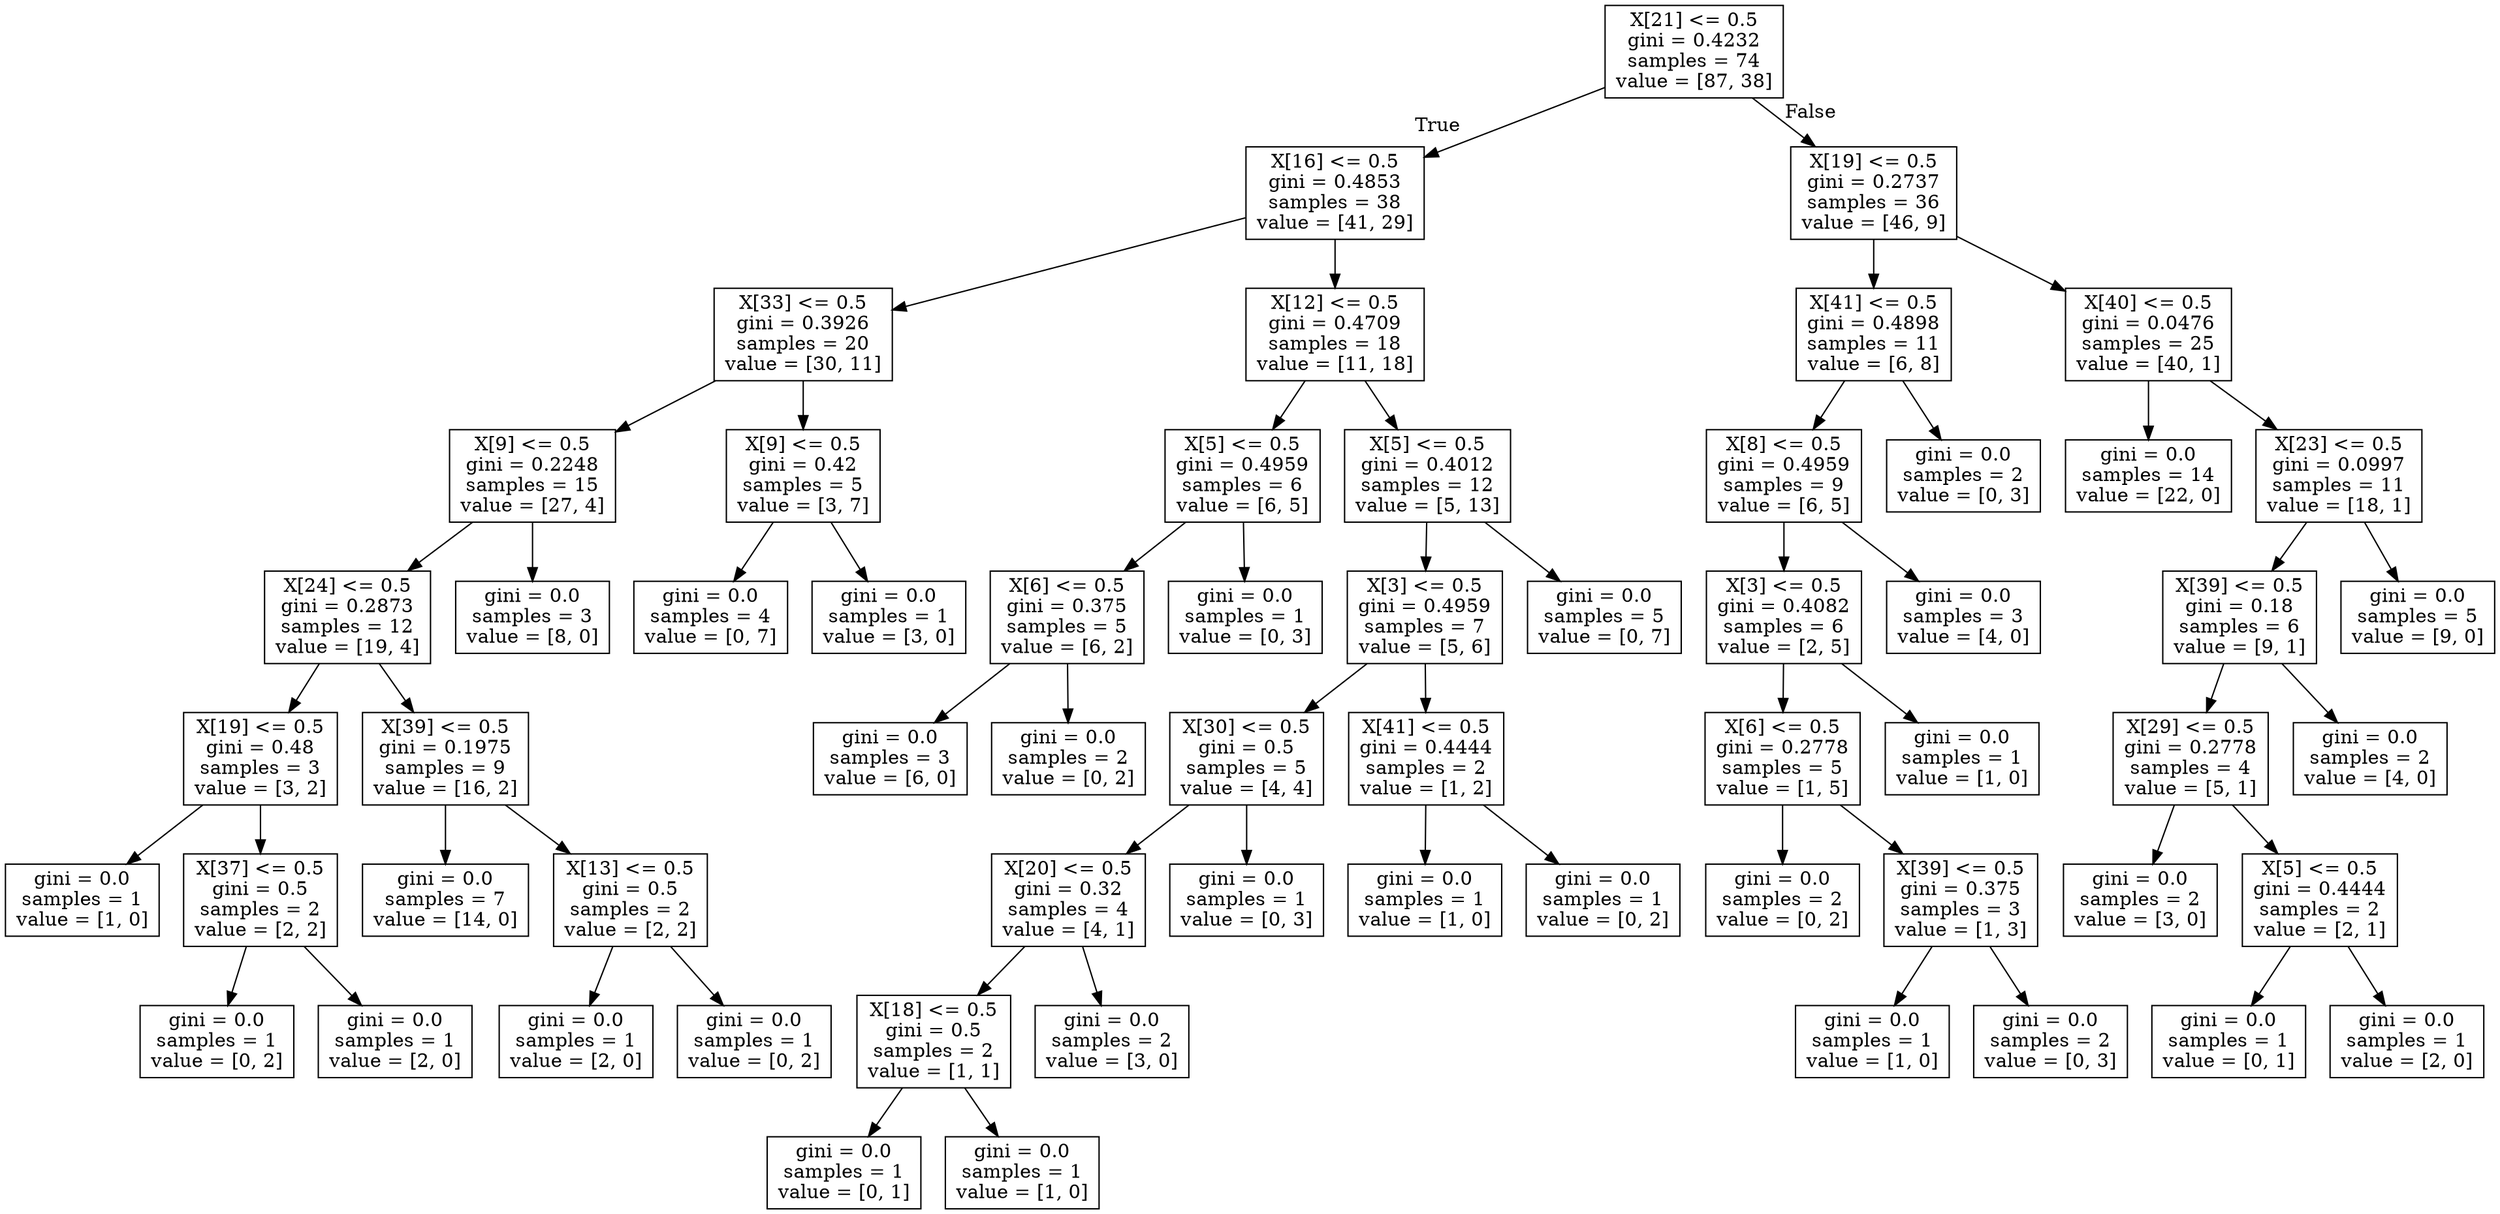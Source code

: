 digraph Tree {
node [shape=box] ;
0 [label="X[21] <= 0.5\ngini = 0.4232\nsamples = 74\nvalue = [87, 38]"] ;
1 [label="X[16] <= 0.5\ngini = 0.4853\nsamples = 38\nvalue = [41, 29]"] ;
0 -> 1 [labeldistance=2.5, labelangle=45, headlabel="True"] ;
2 [label="X[33] <= 0.5\ngini = 0.3926\nsamples = 20\nvalue = [30, 11]"] ;
1 -> 2 ;
3 [label="X[9] <= 0.5\ngini = 0.2248\nsamples = 15\nvalue = [27, 4]"] ;
2 -> 3 ;
4 [label="X[24] <= 0.5\ngini = 0.2873\nsamples = 12\nvalue = [19, 4]"] ;
3 -> 4 ;
5 [label="X[19] <= 0.5\ngini = 0.48\nsamples = 3\nvalue = [3, 2]"] ;
4 -> 5 ;
6 [label="gini = 0.0\nsamples = 1\nvalue = [1, 0]"] ;
5 -> 6 ;
7 [label="X[37] <= 0.5\ngini = 0.5\nsamples = 2\nvalue = [2, 2]"] ;
5 -> 7 ;
8 [label="gini = 0.0\nsamples = 1\nvalue = [0, 2]"] ;
7 -> 8 ;
9 [label="gini = 0.0\nsamples = 1\nvalue = [2, 0]"] ;
7 -> 9 ;
10 [label="X[39] <= 0.5\ngini = 0.1975\nsamples = 9\nvalue = [16, 2]"] ;
4 -> 10 ;
11 [label="gini = 0.0\nsamples = 7\nvalue = [14, 0]"] ;
10 -> 11 ;
12 [label="X[13] <= 0.5\ngini = 0.5\nsamples = 2\nvalue = [2, 2]"] ;
10 -> 12 ;
13 [label="gini = 0.0\nsamples = 1\nvalue = [2, 0]"] ;
12 -> 13 ;
14 [label="gini = 0.0\nsamples = 1\nvalue = [0, 2]"] ;
12 -> 14 ;
15 [label="gini = 0.0\nsamples = 3\nvalue = [8, 0]"] ;
3 -> 15 ;
16 [label="X[9] <= 0.5\ngini = 0.42\nsamples = 5\nvalue = [3, 7]"] ;
2 -> 16 ;
17 [label="gini = 0.0\nsamples = 4\nvalue = [0, 7]"] ;
16 -> 17 ;
18 [label="gini = 0.0\nsamples = 1\nvalue = [3, 0]"] ;
16 -> 18 ;
19 [label="X[12] <= 0.5\ngini = 0.4709\nsamples = 18\nvalue = [11, 18]"] ;
1 -> 19 ;
20 [label="X[5] <= 0.5\ngini = 0.4959\nsamples = 6\nvalue = [6, 5]"] ;
19 -> 20 ;
21 [label="X[6] <= 0.5\ngini = 0.375\nsamples = 5\nvalue = [6, 2]"] ;
20 -> 21 ;
22 [label="gini = 0.0\nsamples = 3\nvalue = [6, 0]"] ;
21 -> 22 ;
23 [label="gini = 0.0\nsamples = 2\nvalue = [0, 2]"] ;
21 -> 23 ;
24 [label="gini = 0.0\nsamples = 1\nvalue = [0, 3]"] ;
20 -> 24 ;
25 [label="X[5] <= 0.5\ngini = 0.4012\nsamples = 12\nvalue = [5, 13]"] ;
19 -> 25 ;
26 [label="X[3] <= 0.5\ngini = 0.4959\nsamples = 7\nvalue = [5, 6]"] ;
25 -> 26 ;
27 [label="X[30] <= 0.5\ngini = 0.5\nsamples = 5\nvalue = [4, 4]"] ;
26 -> 27 ;
28 [label="X[20] <= 0.5\ngini = 0.32\nsamples = 4\nvalue = [4, 1]"] ;
27 -> 28 ;
29 [label="X[18] <= 0.5\ngini = 0.5\nsamples = 2\nvalue = [1, 1]"] ;
28 -> 29 ;
30 [label="gini = 0.0\nsamples = 1\nvalue = [0, 1]"] ;
29 -> 30 ;
31 [label="gini = 0.0\nsamples = 1\nvalue = [1, 0]"] ;
29 -> 31 ;
32 [label="gini = 0.0\nsamples = 2\nvalue = [3, 0]"] ;
28 -> 32 ;
33 [label="gini = 0.0\nsamples = 1\nvalue = [0, 3]"] ;
27 -> 33 ;
34 [label="X[41] <= 0.5\ngini = 0.4444\nsamples = 2\nvalue = [1, 2]"] ;
26 -> 34 ;
35 [label="gini = 0.0\nsamples = 1\nvalue = [1, 0]"] ;
34 -> 35 ;
36 [label="gini = 0.0\nsamples = 1\nvalue = [0, 2]"] ;
34 -> 36 ;
37 [label="gini = 0.0\nsamples = 5\nvalue = [0, 7]"] ;
25 -> 37 ;
38 [label="X[19] <= 0.5\ngini = 0.2737\nsamples = 36\nvalue = [46, 9]"] ;
0 -> 38 [labeldistance=2.5, labelangle=-45, headlabel="False"] ;
39 [label="X[41] <= 0.5\ngini = 0.4898\nsamples = 11\nvalue = [6, 8]"] ;
38 -> 39 ;
40 [label="X[8] <= 0.5\ngini = 0.4959\nsamples = 9\nvalue = [6, 5]"] ;
39 -> 40 ;
41 [label="X[3] <= 0.5\ngini = 0.4082\nsamples = 6\nvalue = [2, 5]"] ;
40 -> 41 ;
42 [label="X[6] <= 0.5\ngini = 0.2778\nsamples = 5\nvalue = [1, 5]"] ;
41 -> 42 ;
43 [label="gini = 0.0\nsamples = 2\nvalue = [0, 2]"] ;
42 -> 43 ;
44 [label="X[39] <= 0.5\ngini = 0.375\nsamples = 3\nvalue = [1, 3]"] ;
42 -> 44 ;
45 [label="gini = 0.0\nsamples = 1\nvalue = [1, 0]"] ;
44 -> 45 ;
46 [label="gini = 0.0\nsamples = 2\nvalue = [0, 3]"] ;
44 -> 46 ;
47 [label="gini = 0.0\nsamples = 1\nvalue = [1, 0]"] ;
41 -> 47 ;
48 [label="gini = 0.0\nsamples = 3\nvalue = [4, 0]"] ;
40 -> 48 ;
49 [label="gini = 0.0\nsamples = 2\nvalue = [0, 3]"] ;
39 -> 49 ;
50 [label="X[40] <= 0.5\ngini = 0.0476\nsamples = 25\nvalue = [40, 1]"] ;
38 -> 50 ;
51 [label="gini = 0.0\nsamples = 14\nvalue = [22, 0]"] ;
50 -> 51 ;
52 [label="X[23] <= 0.5\ngini = 0.0997\nsamples = 11\nvalue = [18, 1]"] ;
50 -> 52 ;
53 [label="X[39] <= 0.5\ngini = 0.18\nsamples = 6\nvalue = [9, 1]"] ;
52 -> 53 ;
54 [label="X[29] <= 0.5\ngini = 0.2778\nsamples = 4\nvalue = [5, 1]"] ;
53 -> 54 ;
55 [label="gini = 0.0\nsamples = 2\nvalue = [3, 0]"] ;
54 -> 55 ;
56 [label="X[5] <= 0.5\ngini = 0.4444\nsamples = 2\nvalue = [2, 1]"] ;
54 -> 56 ;
57 [label="gini = 0.0\nsamples = 1\nvalue = [0, 1]"] ;
56 -> 57 ;
58 [label="gini = 0.0\nsamples = 1\nvalue = [2, 0]"] ;
56 -> 58 ;
59 [label="gini = 0.0\nsamples = 2\nvalue = [4, 0]"] ;
53 -> 59 ;
60 [label="gini = 0.0\nsamples = 5\nvalue = [9, 0]"] ;
52 -> 60 ;
}